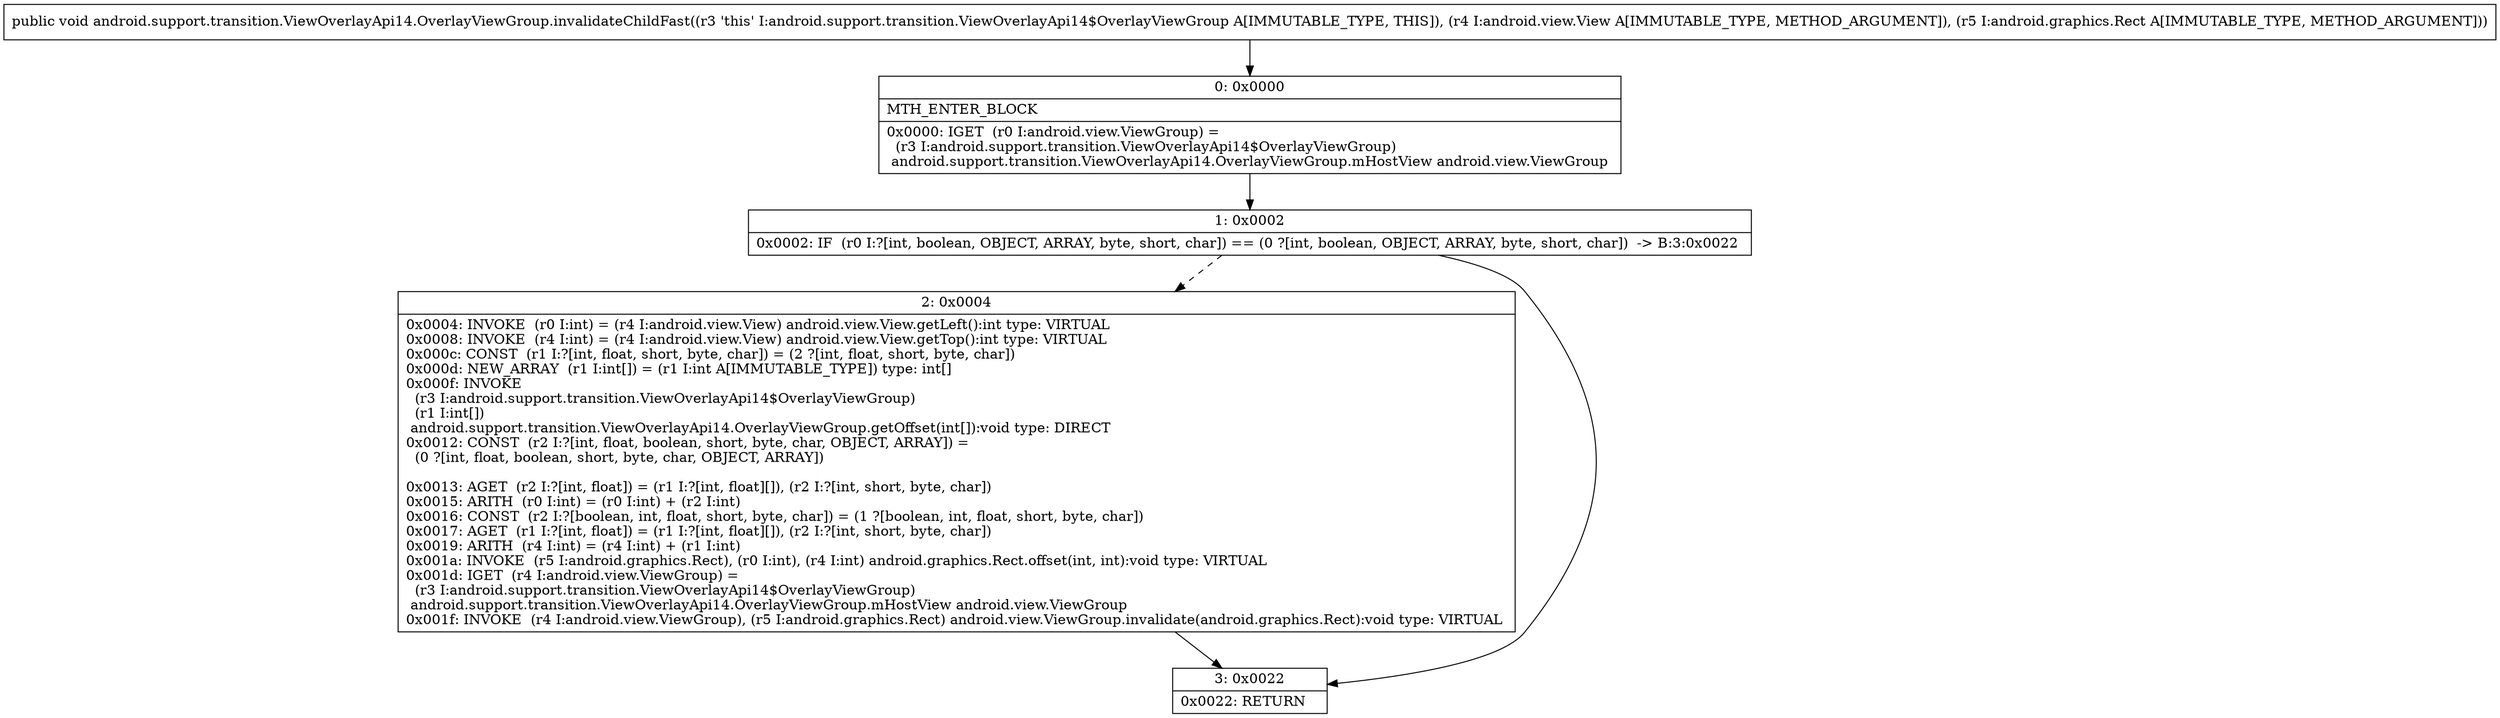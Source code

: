 digraph "CFG forandroid.support.transition.ViewOverlayApi14.OverlayViewGroup.invalidateChildFast(Landroid\/view\/View;Landroid\/graphics\/Rect;)V" {
Node_0 [shape=record,label="{0\:\ 0x0000|MTH_ENTER_BLOCK\l|0x0000: IGET  (r0 I:android.view.ViewGroup) = \l  (r3 I:android.support.transition.ViewOverlayApi14$OverlayViewGroup)\l android.support.transition.ViewOverlayApi14.OverlayViewGroup.mHostView android.view.ViewGroup \l}"];
Node_1 [shape=record,label="{1\:\ 0x0002|0x0002: IF  (r0 I:?[int, boolean, OBJECT, ARRAY, byte, short, char]) == (0 ?[int, boolean, OBJECT, ARRAY, byte, short, char])  \-\> B:3:0x0022 \l}"];
Node_2 [shape=record,label="{2\:\ 0x0004|0x0004: INVOKE  (r0 I:int) = (r4 I:android.view.View) android.view.View.getLeft():int type: VIRTUAL \l0x0008: INVOKE  (r4 I:int) = (r4 I:android.view.View) android.view.View.getTop():int type: VIRTUAL \l0x000c: CONST  (r1 I:?[int, float, short, byte, char]) = (2 ?[int, float, short, byte, char]) \l0x000d: NEW_ARRAY  (r1 I:int[]) = (r1 I:int A[IMMUTABLE_TYPE]) type: int[] \l0x000f: INVOKE  \l  (r3 I:android.support.transition.ViewOverlayApi14$OverlayViewGroup)\l  (r1 I:int[])\l android.support.transition.ViewOverlayApi14.OverlayViewGroup.getOffset(int[]):void type: DIRECT \l0x0012: CONST  (r2 I:?[int, float, boolean, short, byte, char, OBJECT, ARRAY]) = \l  (0 ?[int, float, boolean, short, byte, char, OBJECT, ARRAY])\l \l0x0013: AGET  (r2 I:?[int, float]) = (r1 I:?[int, float][]), (r2 I:?[int, short, byte, char]) \l0x0015: ARITH  (r0 I:int) = (r0 I:int) + (r2 I:int) \l0x0016: CONST  (r2 I:?[boolean, int, float, short, byte, char]) = (1 ?[boolean, int, float, short, byte, char]) \l0x0017: AGET  (r1 I:?[int, float]) = (r1 I:?[int, float][]), (r2 I:?[int, short, byte, char]) \l0x0019: ARITH  (r4 I:int) = (r4 I:int) + (r1 I:int) \l0x001a: INVOKE  (r5 I:android.graphics.Rect), (r0 I:int), (r4 I:int) android.graphics.Rect.offset(int, int):void type: VIRTUAL \l0x001d: IGET  (r4 I:android.view.ViewGroup) = \l  (r3 I:android.support.transition.ViewOverlayApi14$OverlayViewGroup)\l android.support.transition.ViewOverlayApi14.OverlayViewGroup.mHostView android.view.ViewGroup \l0x001f: INVOKE  (r4 I:android.view.ViewGroup), (r5 I:android.graphics.Rect) android.view.ViewGroup.invalidate(android.graphics.Rect):void type: VIRTUAL \l}"];
Node_3 [shape=record,label="{3\:\ 0x0022|0x0022: RETURN   \l}"];
MethodNode[shape=record,label="{public void android.support.transition.ViewOverlayApi14.OverlayViewGroup.invalidateChildFast((r3 'this' I:android.support.transition.ViewOverlayApi14$OverlayViewGroup A[IMMUTABLE_TYPE, THIS]), (r4 I:android.view.View A[IMMUTABLE_TYPE, METHOD_ARGUMENT]), (r5 I:android.graphics.Rect A[IMMUTABLE_TYPE, METHOD_ARGUMENT])) }"];
MethodNode -> Node_0;
Node_0 -> Node_1;
Node_1 -> Node_2[style=dashed];
Node_1 -> Node_3;
Node_2 -> Node_3;
}


